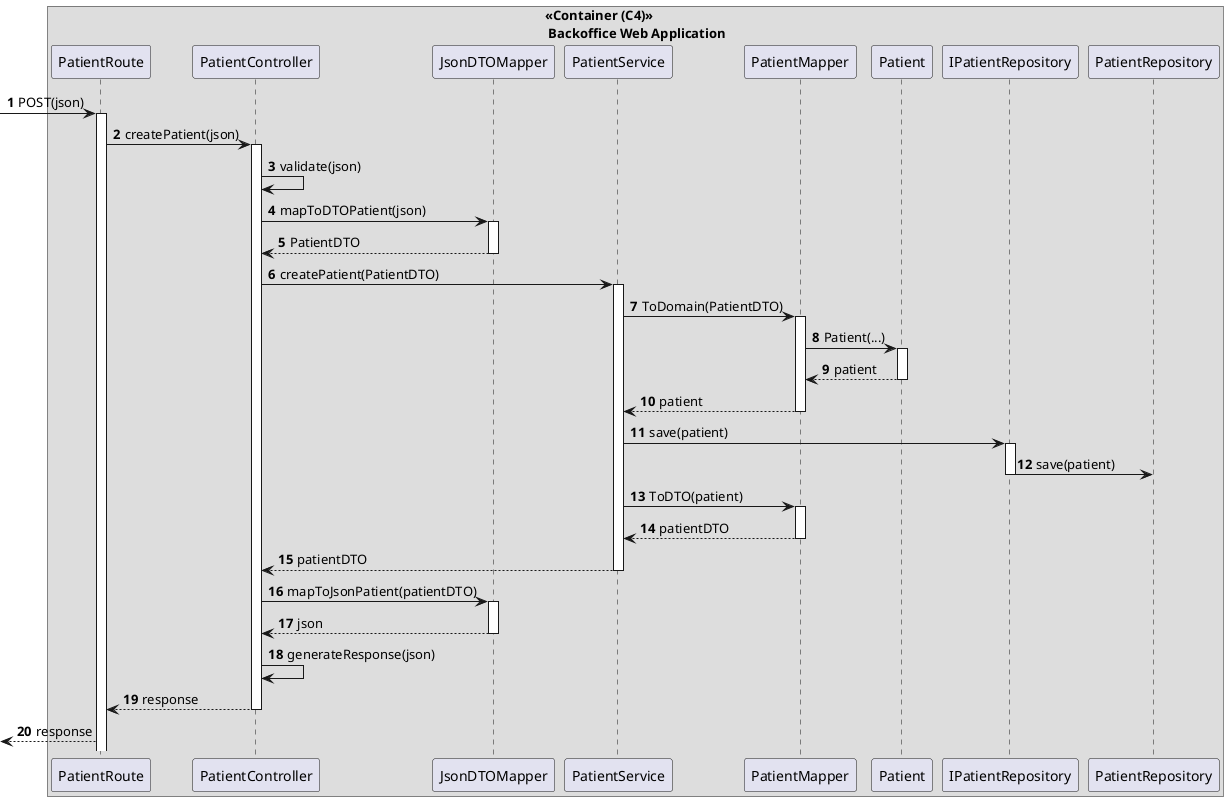 ﻿@startuml
'https://plantuml.com/sequence-diagram

autonumber



box "<<Container (C4)>>\n Backoffice Web Application"

participant PatientRoute

participant PatientController

participant JsonDTOMapper

participant PatientService

participant PatientMapper

participant Patient

participant IPatientRepository

participant PatientRepository


-> PatientRoute : POST(json)

activate PatientRoute

PatientRoute -> PatientController : createPatient(json)

activate PatientController

PatientController -> PatientController : validate(json)

PatientController -> JsonDTOMapper: mapToDTOPatient(json)

activate JsonDTOMapper



JsonDTOMapper --> PatientController : PatientDTO

deactivate JsonDTOMapper

PatientController -> PatientService : createPatient(PatientDTO)

activate PatientService

PatientService -> PatientMapper : ToDomain(PatientDTO)
 
activate PatientMapper

PatientMapper -> Patient : Patient(...)

activate Patient

Patient --> PatientMapper: patient

deactivate Patient

PatientMapper --> PatientService : patient

deactivate PatientMapper

PatientService -> IPatientRepository : save(patient)

activate IPatientRepository

IPatientRepository -> PatientRepository : save(patient)

deactivate IPatientRepository

PatientService -> PatientMapper : ToDTO(patient)

activate PatientMapper

PatientMapper --> PatientService : patientDTO

deactivate PatientMapper

PatientService --> PatientController : patientDTO

deactivate PatientService

PatientController -> JsonDTOMapper : mapToJsonPatient(patientDTO)

activate JsonDTOMapper

JsonDTOMapper --> PatientController : json

deactivate JsonDTOMapper

PatientController -> PatientController : generateResponse(json)

PatientController --> PatientRoute : response

deactivate PatientController

<-- PatientRoute  : response


@enduml